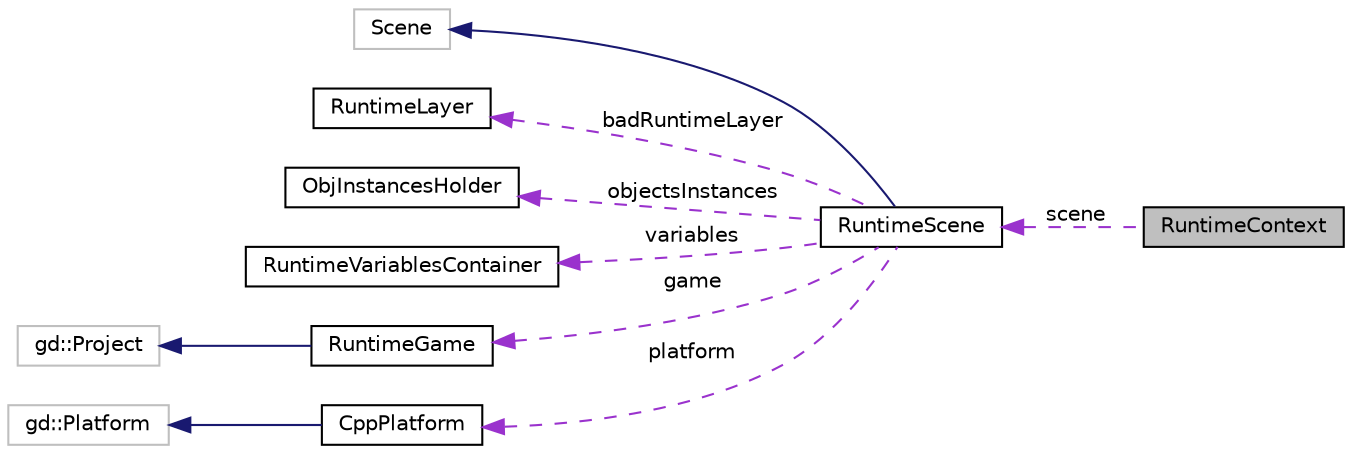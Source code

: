 digraph "RuntimeContext"
{
  edge [fontname="Helvetica",fontsize="10",labelfontname="Helvetica",labelfontsize="10"];
  node [fontname="Helvetica",fontsize="10",shape=record];
  rankdir="LR";
  Node1 [label="RuntimeContext",height=0.2,width=0.4,color="black", fillcolor="grey75", style="filled" fontcolor="black"];
  Node2 -> Node1 [dir="back",color="darkorchid3",fontsize="10",style="dashed",label=" scene" ,fontname="Helvetica"];
  Node2 [label="RuntimeScene",height=0.2,width=0.4,color="black", fillcolor="white", style="filled",URL="$d7/d7f/class_runtime_scene.html",tooltip="Represents a scene being played. "];
  Node3 -> Node2 [dir="back",color="midnightblue",fontsize="10",style="solid",fontname="Helvetica"];
  Node3 [label="Scene",height=0.2,width=0.4,color="grey75", fillcolor="white", style="filled"];
  Node4 -> Node2 [dir="back",color="darkorchid3",fontsize="10",style="dashed",label=" badRuntimeLayer" ,fontname="Helvetica"];
  Node4 [label="RuntimeLayer",height=0.2,width=0.4,color="black", fillcolor="white", style="filled",URL="$dd/daf/class_runtime_layer.html",tooltip="A layer of a layout, used to display objects using RuntimeCamera. "];
  Node5 -> Node2 [dir="back",color="darkorchid3",fontsize="10",style="dashed",label=" objectsInstances" ,fontname="Helvetica"];
  Node5 [label="ObjInstancesHolder",height=0.2,width=0.4,color="black", fillcolor="white", style="filled",URL="$d3/de4/class_obj_instances_holder.html",tooltip="Hold lists of objects classified by the name of the objects. "];
  Node6 -> Node2 [dir="back",color="darkorchid3",fontsize="10",style="dashed",label=" variables" ,fontname="Helvetica"];
  Node6 [label="RuntimeVariablesContainer",height=0.2,width=0.4,color="black", fillcolor="white", style="filled",URL="$d3/de0/class_runtime_variables_container.html",tooltip="Container for gd::Variable used at by games at runtime. "];
  Node7 -> Node2 [dir="back",color="darkorchid3",fontsize="10",style="dashed",label=" game" ,fontname="Helvetica"];
  Node7 [label="RuntimeGame",height=0.2,width=0.4,color="black", fillcolor="white", style="filled",URL="$d8/ddb/class_runtime_game.html",tooltip="Represents a game being played. "];
  Node8 -> Node7 [dir="back",color="midnightblue",fontsize="10",style="solid",fontname="Helvetica"];
  Node8 [label="gd::Project",height=0.2,width=0.4,color="grey75", fillcolor="white", style="filled"];
  Node9 -> Node2 [dir="back",color="darkorchid3",fontsize="10",style="dashed",label=" platform" ,fontname="Helvetica"];
  Node9 [label="CppPlatform",height=0.2,width=0.4,color="black", fillcolor="white", style="filled",URL="$d3/d7d/class_cpp_platform.html",tooltip="GDevelop C++ Platform. "];
  Node10 -> Node9 [dir="back",color="midnightblue",fontsize="10",style="solid",fontname="Helvetica"];
  Node10 [label="gd::Platform",height=0.2,width=0.4,color="grey75", fillcolor="white", style="filled"];
}
